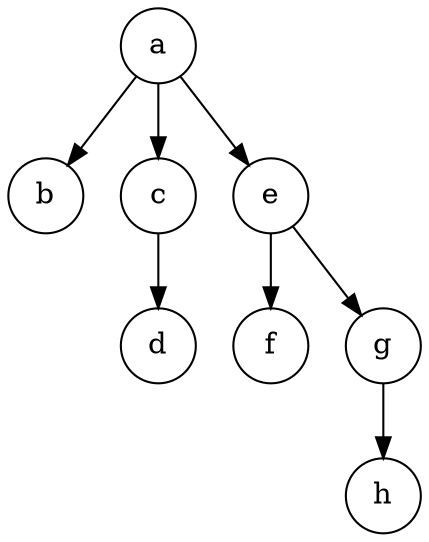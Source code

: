 digraph G{
	margin="0"
	node[shape=circle]
	ta[label="a"];
	tab[label="b"];
	tac[label="c"];
	tacd[label="d"];
	tac->tacd;
	tae[label="e"];
	taef[label="f"];
	taeg[label="g"];
	taegh[label="h"];
	taeg->taegh;
	{rank=same taef->taeg[style=invis]}
	tae->taef;
	tae->taeg;
	{rank=same tab->tac->tae[style=invis]}
	ta->tab;
	ta->tac;
	ta->tae;
}